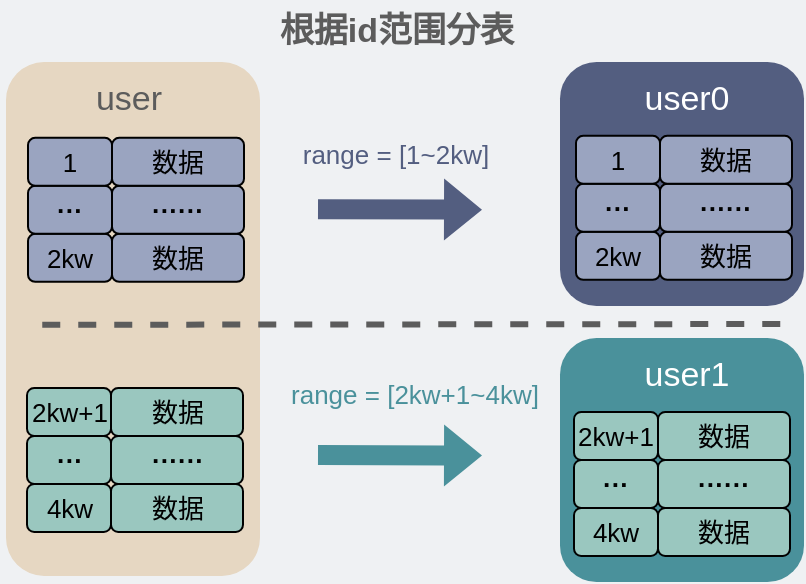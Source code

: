 <mxfile version="18.0.5" type="github"><diagram id="3228e29e-7158-1315-38df-8450db1d8a1d" name="Page-1"><mxGraphModel dx="665" dy="-261" grid="0" gridSize="10" guides="1" tooltips="1" connect="1" arrows="1" fold="1" page="1" pageScale="1" pageWidth="450" pageHeight="320" background="#EFF1F3" math="0" shadow="0"><root><mxCell id="0"/><mxCell id="1" parent="0"/><mxCell id="yyw1uqhGUR_v7xHCsKaX-17" value="&lt;font color=&quot;#ffffff&quot; style=&quot;font-size: 17px;&quot;&gt;&lt;span style=&quot;font-size: 17px;&quot;&gt;&lt;br style=&quot;font-size: 17px;&quot;&gt;&lt;/span&gt;&lt;/font&gt;" style="whiteSpace=wrap;html=1;aspect=fixed;rounded=1;strokeColor=none;fillColor=#535E80;fontSize=17;" parent="1" vertex="1"><mxGeometry x="308" y="1005" width="122" height="122" as="geometry"/></mxCell><mxCell id="yyw1uqhGUR_v7xHCsKaX-19" value="&lt;font color=&quot;#ffffff&quot; style=&quot;font-size: 17px;&quot;&gt;user0&lt;/font&gt;" style="text;html=1;strokeColor=none;fillColor=none;align=center;verticalAlign=middle;whiteSpace=wrap;rounded=0;dashed=1;fontColor=#535E80;fontSize=17;" parent="1" vertex="1"><mxGeometry x="344" y="1013" width="55" height="22" as="geometry"/></mxCell><mxCell id="GSjFHF2CIG4gb6S8epUb-2" value="" style="rounded=1;whiteSpace=wrap;html=1;fillColor=#E6D7C2;strokeColor=none;fontSize=17;" parent="1" vertex="1"><mxGeometry x="31" y="1005" width="127" height="257" as="geometry"/></mxCell><mxCell id="GSjFHF2CIG4gb6S8epUb-7" value="数据" style="rounded=1;whiteSpace=wrap;html=1;fillColor=#9AA4C0;strokeColor=default;fontColor=#000000;align=center;fontSize=13;" parent="1" vertex="1"><mxGeometry x="84" y="1090.93" width="66" height="24" as="geometry"/></mxCell><mxCell id="GSjFHF2CIG4gb6S8epUb-8" value="&lt;font style=&quot;font-size: 13px;&quot;&gt;2kw&lt;/font&gt;" style="rounded=1;whiteSpace=wrap;html=1;fillColor=#9AA4C0;strokeColor=default;fontColor=#000000;fontSize=13;" parent="1" vertex="1"><mxGeometry x="42" y="1090.93" width="42" height="24" as="geometry"/></mxCell><mxCell id="GSjFHF2CIG4gb6S8epUb-27" value="&lt;font color=&quot;#5c5c5c&quot; style=&quot;font-size: 17px;&quot;&gt;user&lt;/font&gt;" style="text;html=1;strokeColor=none;fillColor=none;align=center;verticalAlign=middle;whiteSpace=wrap;rounded=0;dashed=1;fontColor=#535E80;fontSize=17;" parent="1" vertex="1"><mxGeometry x="64.5" y="1013" width="55" height="22" as="geometry"/></mxCell><mxCell id="GSjFHF2CIG4gb6S8epUb-30" value="" style="endArrow=none;dashed=1;html=1;rounded=0;strokeWidth=3;strokeColor=#5C5C5C;fontSize=17;" parent="1" edge="1"><mxGeometry width="50" height="50" relative="1" as="geometry"><mxPoint x="49.13" y="1136.39" as="sourcePoint"/><mxPoint x="425" y="1136" as="targetPoint"/></mxGeometry></mxCell><mxCell id="GSjFHF2CIG4gb6S8epUb-32" value="&lt;span style=&quot;font-size: 17px;&quot;&gt;&lt;b style=&quot;&quot;&gt;&lt;font color=&quot;#5c5c5c&quot;&gt;根据id范围分表&lt;/font&gt;&lt;/b&gt;&lt;/span&gt;" style="text;html=1;strokeColor=none;fillColor=none;align=center;verticalAlign=middle;whiteSpace=wrap;rounded=0;" parent="1" vertex="1"><mxGeometry x="164.5" y="974" width="123" height="31" as="geometry"/></mxCell><mxCell id="GSjFHF2CIG4gb6S8epUb-42" value="" style="shape=image;html=1;verticalAlign=top;verticalLabelPosition=bottom;labelBackgroundColor=#ffffff;imageAspect=0;aspect=fixed;image=https://cdn1.iconfinder.com/data/icons/ionicons-outline-vol-1/512/cut-outline-128.png;fontSize=13;fontColor=#535E80;fillColor=#4A919B;" parent="1" vertex="1"><mxGeometry x="28" y="1123.87" width="26.13" height="26.13" as="geometry"/></mxCell><mxCell id="SW3bWeaWtJsJV6UMWV42-2" value="" style="shape=flexArrow;endArrow=classic;html=1;rounded=0;strokeColor=none;fillColor=#4A919B;fontSize=17;" parent="1" edge="1"><mxGeometry width="50" height="50" relative="1" as="geometry"><mxPoint x="186.5" y="1201.53" as="sourcePoint"/><mxPoint x="269.5" y="1201.78" as="targetPoint"/></mxGeometry></mxCell><mxCell id="SW3bWeaWtJsJV6UMWV42-4" value="&lt;font color=&quot;#535e80&quot; style=&quot;font-size: 13px;&quot;&gt;range = [1~2kw]&lt;/font&gt;" style="text;html=1;strokeColor=none;fillColor=none;align=center;verticalAlign=middle;whiteSpace=wrap;rounded=0;fontSize=17;" parent="1" vertex="1"><mxGeometry x="174" y="1030" width="104" height="41" as="geometry"/></mxCell><mxCell id="SW3bWeaWtJsJV6UMWV42-5" value="&lt;font color=&quot;#4a919b&quot; style=&quot;font-size: 13px;&quot;&gt;range = [2kw+1~4kw]&lt;/font&gt;" style="text;html=1;strokeColor=none;fillColor=none;align=center;verticalAlign=middle;whiteSpace=wrap;rounded=0;fontSize=17;" parent="1" vertex="1"><mxGeometry x="170" y="1153.53" width="131" height="35.47" as="geometry"/></mxCell><mxCell id="SW3bWeaWtJsJV6UMWV42-6" value="" style="shape=flexArrow;endArrow=classic;html=1;rounded=0;strokeColor=none;fillColor=#535E80;fontSize=17;" parent="1" edge="1"><mxGeometry width="50" height="50" relative="1" as="geometry"><mxPoint x="186.5" y="1078.57" as="sourcePoint"/><mxPoint x="269.5" y="1078.82" as="targetPoint"/></mxGeometry></mxCell><mxCell id="snNPx92-vVBy3uUKYPBh-11" value="······" style="rounded=1;whiteSpace=wrap;html=1;fillColor=#9AA4C0;strokeColor=default;fontColor=#000000;align=center;fontSize=13;fontStyle=1" parent="1" vertex="1"><mxGeometry x="84" y="1066.93" width="66" height="24" as="geometry"/></mxCell><mxCell id="snNPx92-vVBy3uUKYPBh-12" value="&lt;font style=&quot;font-size: 13px;&quot;&gt;···&lt;/font&gt;" style="rounded=1;whiteSpace=wrap;html=1;fillColor=#9AA4C0;strokeColor=default;fontColor=#000000;fontSize=13;fontStyle=1" parent="1" vertex="1"><mxGeometry x="42" y="1066.93" width="42" height="24" as="geometry"/></mxCell><mxCell id="snNPx92-vVBy3uUKYPBh-13" value="数据" style="rounded=1;whiteSpace=wrap;html=1;fillColor=#9AA4C0;strokeColor=default;fontColor=#000000;align=center;fontSize=13;" parent="1" vertex="1"><mxGeometry x="84" y="1042.93" width="66" height="24" as="geometry"/></mxCell><mxCell id="snNPx92-vVBy3uUKYPBh-14" value="&lt;font style=&quot;font-size: 13px;&quot;&gt;1&lt;/font&gt;" style="rounded=1;whiteSpace=wrap;html=1;fillColor=#9AA4C0;strokeColor=default;fontColor=#000000;fontSize=13;" parent="1" vertex="1"><mxGeometry x="42" y="1042.93" width="42" height="24" as="geometry"/></mxCell><mxCell id="snNPx92-vVBy3uUKYPBh-15" value="数据" style="rounded=1;whiteSpace=wrap;html=1;fillColor=#9AC7BF;strokeColor=default;fontColor=#000000;align=center;fontSize=13;" parent="1" vertex="1"><mxGeometry x="83.5" y="1216" width="66" height="24" as="geometry"/></mxCell><mxCell id="snNPx92-vVBy3uUKYPBh-16" value="&lt;font style=&quot;font-size: 13px;&quot;&gt;4kw&lt;/font&gt;" style="rounded=1;whiteSpace=wrap;html=1;fillColor=#9AC7BF;strokeColor=default;fontColor=#000000;fontSize=13;" parent="1" vertex="1"><mxGeometry x="41.5" y="1216" width="42" height="24" as="geometry"/></mxCell><mxCell id="snNPx92-vVBy3uUKYPBh-17" value="······" style="rounded=1;whiteSpace=wrap;html=1;fillColor=#9AC7BF;strokeColor=default;fontColor=#000000;align=center;fontSize=13;fontStyle=1" parent="1" vertex="1"><mxGeometry x="83.5" y="1192" width="66" height="24" as="geometry"/></mxCell><mxCell id="snNPx92-vVBy3uUKYPBh-18" value="&lt;font style=&quot;font-size: 13px;&quot;&gt;···&lt;/font&gt;" style="rounded=1;whiteSpace=wrap;html=1;fillColor=#9AC7BF;strokeColor=default;fontColor=#000000;fontSize=13;fontStyle=1" parent="1" vertex="1"><mxGeometry x="41.5" y="1192" width="42" height="24" as="geometry"/></mxCell><mxCell id="snNPx92-vVBy3uUKYPBh-19" value="数据" style="rounded=1;whiteSpace=wrap;html=1;fillColor=#9AC7BF;strokeColor=default;fontColor=#000000;align=center;fontSize=13;" parent="1" vertex="1"><mxGeometry x="83.5" y="1168" width="66" height="24" as="geometry"/></mxCell><mxCell id="snNPx92-vVBy3uUKYPBh-20" value="2kw+1" style="rounded=1;whiteSpace=wrap;html=1;fillColor=#9AC7BF;strokeColor=default;fontColor=#000000;fontSize=13;" parent="1" vertex="1"><mxGeometry x="41.5" y="1168" width="42" height="24" as="geometry"/></mxCell><mxCell id="snNPx92-vVBy3uUKYPBh-21" value="数据" style="rounded=1;whiteSpace=wrap;html=1;fillColor=#9AA4C0;strokeColor=default;fontColor=#000000;align=center;fontSize=13;" parent="1" vertex="1"><mxGeometry x="358" y="1089.93" width="66" height="24" as="geometry"/></mxCell><mxCell id="snNPx92-vVBy3uUKYPBh-22" value="&lt;font style=&quot;font-size: 13px;&quot;&gt;2kw&lt;/font&gt;" style="rounded=1;whiteSpace=wrap;html=1;fillColor=#9AA4C0;strokeColor=default;fontColor=#000000;fontSize=13;" parent="1" vertex="1"><mxGeometry x="316" y="1089.93" width="42" height="24" as="geometry"/></mxCell><mxCell id="snNPx92-vVBy3uUKYPBh-23" value="······" style="rounded=1;whiteSpace=wrap;html=1;fillColor=#9AA4C0;strokeColor=default;fontColor=#000000;align=center;fontSize=13;fontStyle=1" parent="1" vertex="1"><mxGeometry x="358" y="1065.93" width="66" height="24" as="geometry"/></mxCell><mxCell id="snNPx92-vVBy3uUKYPBh-24" value="&lt;font style=&quot;font-size: 13px;&quot;&gt;···&lt;/font&gt;" style="rounded=1;whiteSpace=wrap;html=1;fillColor=#9AA4C0;strokeColor=default;fontColor=#000000;fontSize=13;fontStyle=1" parent="1" vertex="1"><mxGeometry x="316" y="1065.93" width="42" height="24" as="geometry"/></mxCell><mxCell id="snNPx92-vVBy3uUKYPBh-25" value="数据" style="rounded=1;whiteSpace=wrap;html=1;fillColor=#9AA4C0;strokeColor=default;fontColor=#000000;align=center;fontSize=13;" parent="1" vertex="1"><mxGeometry x="358" y="1041.93" width="66" height="24" as="geometry"/></mxCell><mxCell id="snNPx92-vVBy3uUKYPBh-26" value="&lt;font style=&quot;font-size: 13px;&quot;&gt;1&lt;/font&gt;" style="rounded=1;whiteSpace=wrap;html=1;fillColor=#9AA4C0;strokeColor=default;fontColor=#000000;fontSize=13;" parent="1" vertex="1"><mxGeometry x="316" y="1041.93" width="42" height="24" as="geometry"/></mxCell><mxCell id="snNPx92-vVBy3uUKYPBh-27" value="&lt;font color=&quot;#ffffff&quot; style=&quot;font-size: 17px;&quot;&gt;&lt;span style=&quot;font-size: 17px;&quot;&gt;&lt;br style=&quot;font-size: 17px;&quot;&gt;&lt;/span&gt;&lt;/font&gt;" style="whiteSpace=wrap;html=1;aspect=fixed;rounded=1;strokeColor=none;fillColor=#4A919B;fontSize=17;" parent="1" vertex="1"><mxGeometry x="308" y="1143" width="122" height="122" as="geometry"/></mxCell><mxCell id="snNPx92-vVBy3uUKYPBh-28" value="&lt;font color=&quot;#ffffff&quot; style=&quot;font-size: 17px;&quot;&gt;user1&lt;/font&gt;" style="text;html=1;strokeColor=none;fillColor=none;align=center;verticalAlign=middle;whiteSpace=wrap;rounded=0;dashed=1;fontColor=#535E80;fontSize=17;" parent="1" vertex="1"><mxGeometry x="344" y="1151" width="55" height="22" as="geometry"/></mxCell><mxCell id="snNPx92-vVBy3uUKYPBh-35" value="数据" style="rounded=1;whiteSpace=wrap;html=1;fillColor=#9AC7BF;strokeColor=default;fontColor=#000000;align=center;fontSize=13;" parent="1" vertex="1"><mxGeometry x="357" y="1228" width="66" height="24" as="geometry"/></mxCell><mxCell id="snNPx92-vVBy3uUKYPBh-36" value="&lt;font style=&quot;font-size: 13px;&quot;&gt;4kw&lt;/font&gt;" style="rounded=1;whiteSpace=wrap;html=1;fillColor=#9AC7BF;strokeColor=default;fontColor=#000000;fontSize=13;" parent="1" vertex="1"><mxGeometry x="315" y="1228" width="42" height="24" as="geometry"/></mxCell><mxCell id="snNPx92-vVBy3uUKYPBh-37" value="······" style="rounded=1;whiteSpace=wrap;html=1;fillColor=#9AC7BF;strokeColor=default;fontColor=#000000;align=center;fontSize=13;fontStyle=1" parent="1" vertex="1"><mxGeometry x="357" y="1204" width="66" height="24" as="geometry"/></mxCell><mxCell id="snNPx92-vVBy3uUKYPBh-38" value="&lt;font style=&quot;font-size: 13px;&quot;&gt;···&lt;/font&gt;" style="rounded=1;whiteSpace=wrap;html=1;fillColor=#9AC7BF;strokeColor=default;fontColor=#000000;fontSize=13;fontStyle=1" parent="1" vertex="1"><mxGeometry x="315" y="1204" width="42" height="24" as="geometry"/></mxCell><mxCell id="snNPx92-vVBy3uUKYPBh-39" value="数据" style="rounded=1;whiteSpace=wrap;html=1;fillColor=#9AC7BF;strokeColor=default;fontColor=#000000;align=center;fontSize=13;" parent="1" vertex="1"><mxGeometry x="357" y="1180" width="66" height="24" as="geometry"/></mxCell><mxCell id="snNPx92-vVBy3uUKYPBh-40" value="2kw+1" style="rounded=1;whiteSpace=wrap;html=1;fillColor=#9AC7BF;strokeColor=default;fontColor=#000000;fontSize=13;" parent="1" vertex="1"><mxGeometry x="315" y="1180" width="42" height="24" as="geometry"/></mxCell></root></mxGraphModel></diagram></mxfile>